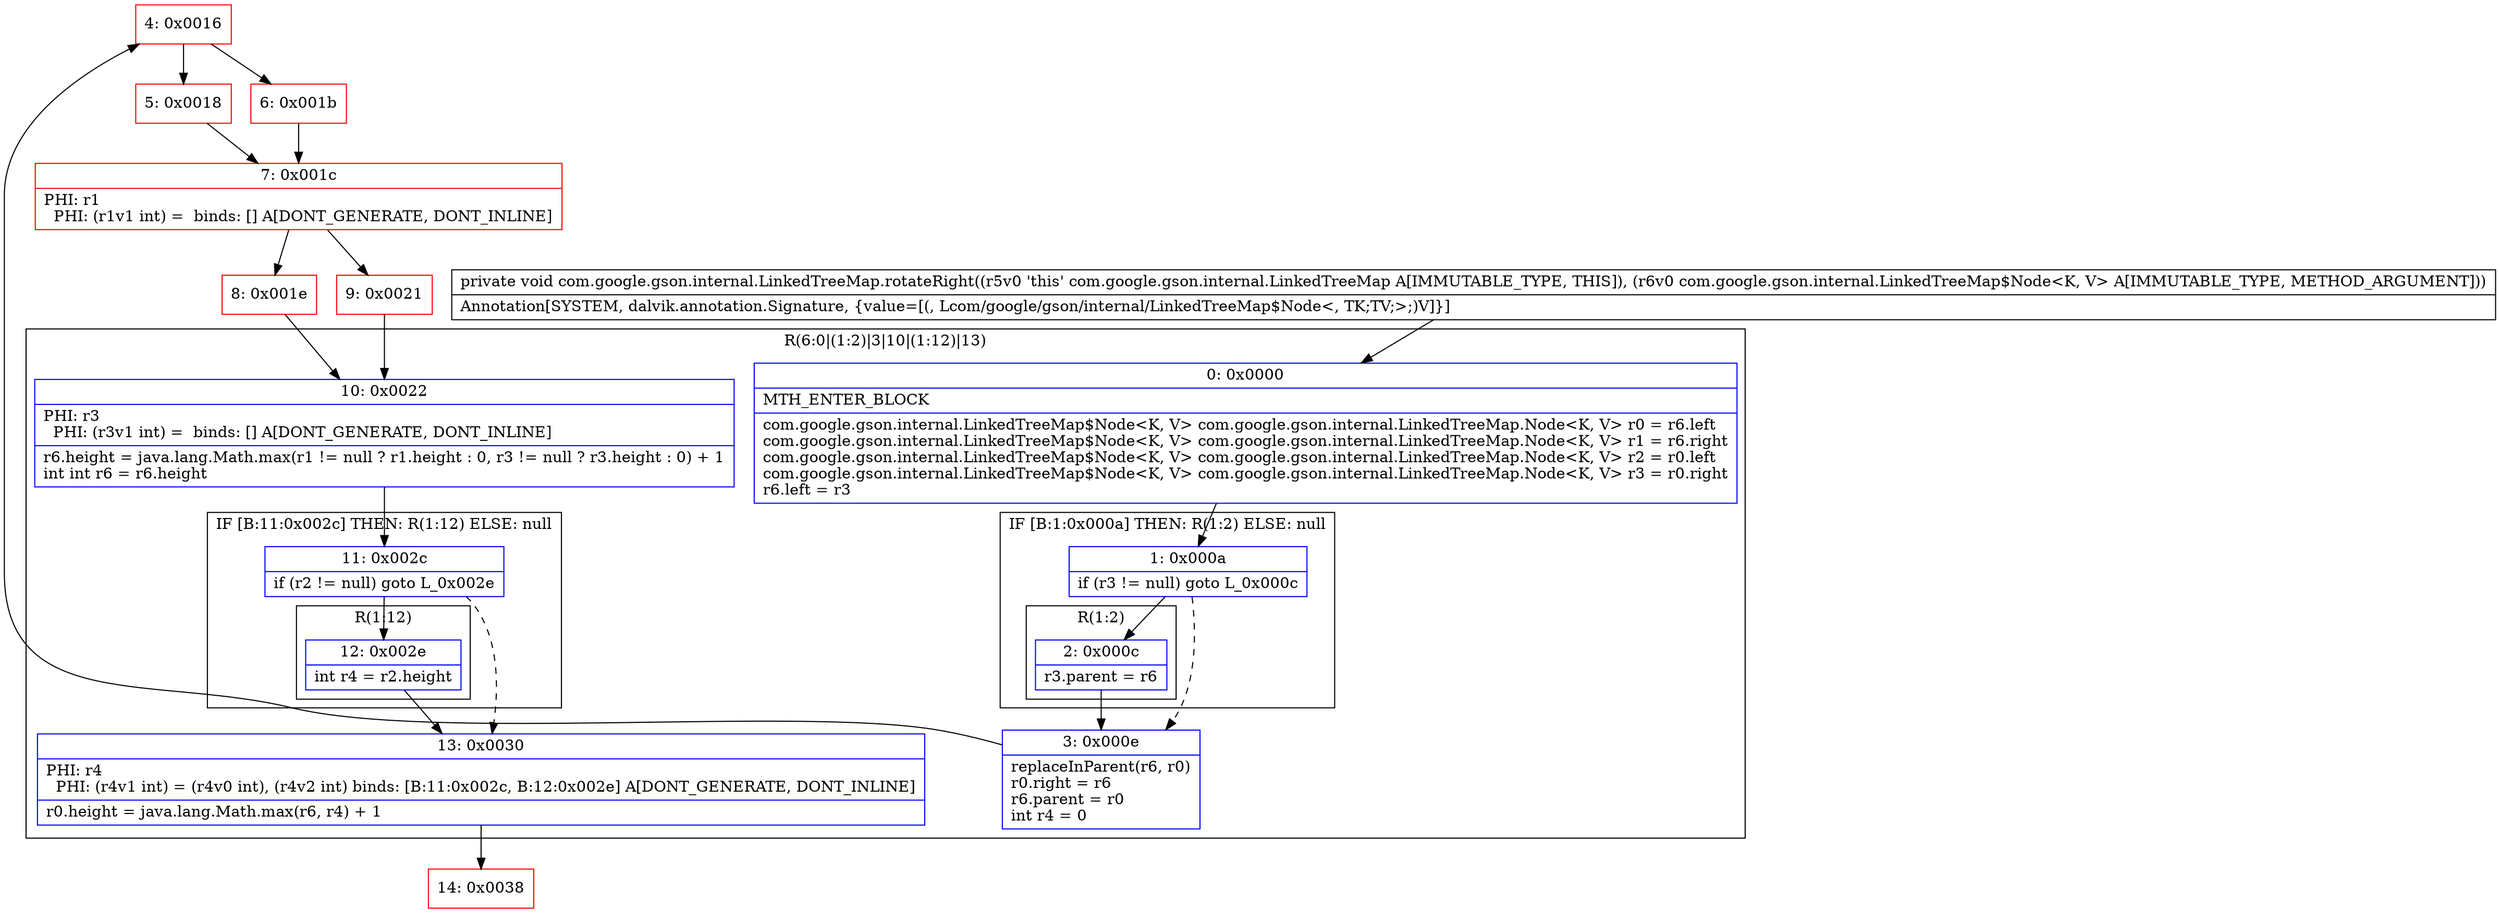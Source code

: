 digraph "CFG forcom.google.gson.internal.LinkedTreeMap.rotateRight(Lcom\/google\/gson\/internal\/LinkedTreeMap$Node;)V" {
subgraph cluster_Region_669277063 {
label = "R(6:0|(1:2)|3|10|(1:12)|13)";
node [shape=record,color=blue];
Node_0 [shape=record,label="{0\:\ 0x0000|MTH_ENTER_BLOCK\l|com.google.gson.internal.LinkedTreeMap$Node\<K, V\> com.google.gson.internal.LinkedTreeMap.Node\<K, V\> r0 = r6.left\lcom.google.gson.internal.LinkedTreeMap$Node\<K, V\> com.google.gson.internal.LinkedTreeMap.Node\<K, V\> r1 = r6.right\lcom.google.gson.internal.LinkedTreeMap$Node\<K, V\> com.google.gson.internal.LinkedTreeMap.Node\<K, V\> r2 = r0.left\lcom.google.gson.internal.LinkedTreeMap$Node\<K, V\> com.google.gson.internal.LinkedTreeMap.Node\<K, V\> r3 = r0.right\lr6.left = r3\l}"];
subgraph cluster_IfRegion_1351564266 {
label = "IF [B:1:0x000a] THEN: R(1:2) ELSE: null";
node [shape=record,color=blue];
Node_1 [shape=record,label="{1\:\ 0x000a|if (r3 != null) goto L_0x000c\l}"];
subgraph cluster_Region_1437760031 {
label = "R(1:2)";
node [shape=record,color=blue];
Node_2 [shape=record,label="{2\:\ 0x000c|r3.parent = r6\l}"];
}
}
Node_3 [shape=record,label="{3\:\ 0x000e|replaceInParent(r6, r0)\lr0.right = r6\lr6.parent = r0\lint r4 = 0\l}"];
Node_10 [shape=record,label="{10\:\ 0x0022|PHI: r3 \l  PHI: (r3v1 int) =  binds: [] A[DONT_GENERATE, DONT_INLINE]\l|r6.height = java.lang.Math.max(r1 != null ? r1.height : 0, r3 != null ? r3.height : 0) + 1\lint int r6 = r6.height\l}"];
subgraph cluster_IfRegion_1951841693 {
label = "IF [B:11:0x002c] THEN: R(1:12) ELSE: null";
node [shape=record,color=blue];
Node_11 [shape=record,label="{11\:\ 0x002c|if (r2 != null) goto L_0x002e\l}"];
subgraph cluster_Region_1264445690 {
label = "R(1:12)";
node [shape=record,color=blue];
Node_12 [shape=record,label="{12\:\ 0x002e|int r4 = r2.height\l}"];
}
}
Node_13 [shape=record,label="{13\:\ 0x0030|PHI: r4 \l  PHI: (r4v1 int) = (r4v0 int), (r4v2 int) binds: [B:11:0x002c, B:12:0x002e] A[DONT_GENERATE, DONT_INLINE]\l|r0.height = java.lang.Math.max(r6, r4) + 1\l}"];
}
Node_4 [shape=record,color=red,label="{4\:\ 0x0016}"];
Node_5 [shape=record,color=red,label="{5\:\ 0x0018}"];
Node_6 [shape=record,color=red,label="{6\:\ 0x001b}"];
Node_7 [shape=record,color=red,label="{7\:\ 0x001c|PHI: r1 \l  PHI: (r1v1 int) =  binds: [] A[DONT_GENERATE, DONT_INLINE]\l}"];
Node_8 [shape=record,color=red,label="{8\:\ 0x001e}"];
Node_9 [shape=record,color=red,label="{9\:\ 0x0021}"];
Node_14 [shape=record,color=red,label="{14\:\ 0x0038}"];
MethodNode[shape=record,label="{private void com.google.gson.internal.LinkedTreeMap.rotateRight((r5v0 'this' com.google.gson.internal.LinkedTreeMap A[IMMUTABLE_TYPE, THIS]), (r6v0 com.google.gson.internal.LinkedTreeMap$Node\<K, V\> A[IMMUTABLE_TYPE, METHOD_ARGUMENT]))  | Annotation[SYSTEM, dalvik.annotation.Signature, \{value=[(, Lcom\/google\/gson\/internal\/LinkedTreeMap$Node\<, TK;TV;\>;)V]\}]\l}"];
MethodNode -> Node_0;
Node_0 -> Node_1;
Node_1 -> Node_2;
Node_1 -> Node_3[style=dashed];
Node_2 -> Node_3;
Node_3 -> Node_4;
Node_10 -> Node_11;
Node_11 -> Node_12;
Node_11 -> Node_13[style=dashed];
Node_12 -> Node_13;
Node_13 -> Node_14;
Node_4 -> Node_5;
Node_4 -> Node_6;
Node_5 -> Node_7;
Node_6 -> Node_7;
Node_7 -> Node_8;
Node_7 -> Node_9;
Node_8 -> Node_10;
Node_9 -> Node_10;
}


